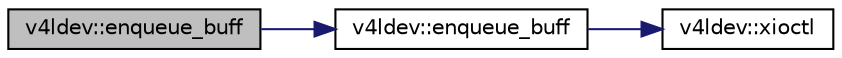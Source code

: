 digraph "v4ldev::enqueue_buff"
{
 // INTERACTIVE_SVG=YES
  edge [fontname="Helvetica",fontsize="10",labelfontname="Helvetica",labelfontsize="10"];
  node [fontname="Helvetica",fontsize="10",shape=record];
  rankdir="LR";
  Node16 [label="v4ldev::enqueue_buff",height=0.2,width=0.4,color="black", fillcolor="grey75", style="filled", fontcolor="black"];
  Node16 -> Node17 [color="midnightblue",fontsize="10",style="solid",fontname="Helvetica"];
  Node17 [label="v4ldev::enqueue_buff",height=0.2,width=0.4,color="black", fillcolor="white", style="filled",URL="$classv4ldev.html#ae53ad5fcd680c9df8e7f2f564e575a35"];
  Node17 -> Node18 [color="midnightblue",fontsize="10",style="solid",fontname="Helvetica"];
  Node18 [label="v4ldev::xioctl",height=0.2,width=0.4,color="black", fillcolor="white", style="filled",URL="$classv4ldev.html#ab93cb1ab18254ca362310b006bd2552d"];
}
